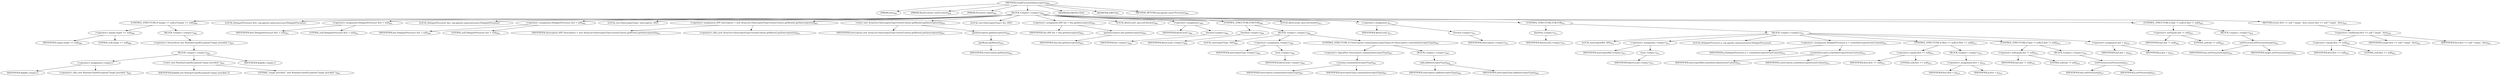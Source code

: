 digraph "wrapProcessorInInterceptors" {  
"1707" [label = <(METHOD,wrapProcessorInInterceptors)<SUB>894</SUB>> ]
"244" [label = <(PARAM,this)<SUB>894</SUB>> ]
"1708" [label = <(PARAM,RouteContext routeContext)<SUB>894</SUB>> ]
"1709" [label = <(PARAM,Processor target)<SUB>894</SUB>> ]
"1710" [label = <(BLOCK,&lt;empty&gt;,&lt;empty&gt;)<SUB>894</SUB>> ]
"1711" [label = <(CONTROL_STRUCTURE,if (target == null),if (target == null))<SUB>896</SUB>> ]
"1712" [label = <(&lt;operator&gt;.equals,target == null)<SUB>896</SUB>> ]
"1713" [label = <(IDENTIFIER,target,target == null)<SUB>896</SUB>> ]
"1714" [label = <(LITERAL,null,target == null)<SUB>896</SUB>> ]
"1715" [label = <(BLOCK,&lt;empty&gt;,&lt;empty&gt;)<SUB>896</SUB>> ]
"1716" [label = <(&lt;operator&gt;.throw,throw new RuntimeCamelException(&quot;target provided.&quot;);)<SUB>897</SUB>> ]
"1717" [label = <(BLOCK,&lt;empty&gt;,&lt;empty&gt;)<SUB>897</SUB>> ]
"1718" [label = <(&lt;operator&gt;.assignment,&lt;empty&gt;)> ]
"1719" [label = <(IDENTIFIER,$obj46,&lt;empty&gt;)> ]
"1720" [label = <(&lt;operator&gt;.alloc,new RuntimeCamelException(&quot;target provided.&quot;))<SUB>897</SUB>> ]
"1721" [label = <(&lt;init&gt;,new RuntimeCamelException(&quot;target provided.&quot;))<SUB>897</SUB>> ]
"1722" [label = <(IDENTIFIER,$obj46,new RuntimeCamelException(&quot;target provided.&quot;))> ]
"1723" [label = <(LITERAL,&quot;target provided.&quot;,new RuntimeCamelException(&quot;target provided.&quot;))<SUB>897</SUB>> ]
"1724" [label = <(IDENTIFIER,$obj46,&lt;empty&gt;)> ]
"1725" [label = <(LOCAL,DelegateProcessor first: org.apache.camel.processor.DelegateProcessor)> ]
"1726" [label = <(&lt;operator&gt;.assignment,DelegateProcessor first = null)<SUB>901</SUB>> ]
"1727" [label = <(IDENTIFIER,first,DelegateProcessor first = null)<SUB>901</SUB>> ]
"1728" [label = <(LITERAL,null,DelegateProcessor first = null)<SUB>901</SUB>> ]
"1729" [label = <(LOCAL,DelegateProcessor last: org.apache.camel.processor.DelegateProcessor)> ]
"1730" [label = <(&lt;operator&gt;.assignment,DelegateProcessor last = null)<SUB>902</SUB>> ]
"1731" [label = <(IDENTIFIER,last,DelegateProcessor last = null)<SUB>902</SUB>> ]
"1732" [label = <(LITERAL,null,DelegateProcessor last = null)<SUB>902</SUB>> ]
"242" [label = <(LOCAL,List&lt;InterceptorType&gt; interceptors: ANY)> ]
"1733" [label = <(&lt;operator&gt;.assignment,ANY interceptors = new ArrayList&lt;InterceptorType&gt;(routeContext.getRoute().getInterceptors()))<SUB>903</SUB>> ]
"1734" [label = <(IDENTIFIER,interceptors,ANY interceptors = new ArrayList&lt;InterceptorType&gt;(routeContext.getRoute().getInterceptors()))<SUB>903</SUB>> ]
"1735" [label = <(&lt;operator&gt;.alloc,new ArrayList&lt;InterceptorType&gt;(routeContext.getRoute().getInterceptors()))<SUB>903</SUB>> ]
"1736" [label = <(&lt;init&gt;,new ArrayList&lt;InterceptorType&gt;(routeContext.getRoute().getInterceptors()))<SUB>903</SUB>> ]
"241" [label = <(IDENTIFIER,interceptors,new ArrayList&lt;InterceptorType&gt;(routeContext.getRoute().getInterceptors()))<SUB>903</SUB>> ]
"1737" [label = <(getInterceptors,getInterceptors())<SUB>903</SUB>> ]
"1738" [label = <(getRoute,getRoute())<SUB>903</SUB>> ]
"1739" [label = <(IDENTIFIER,routeContext,getRoute())<SUB>903</SUB>> ]
"1740" [label = <(LOCAL,List&lt;InterceptorType&gt; list: ANY)> ]
"1741" [label = <(&lt;operator&gt;.assignment,ANY list = this.getInterceptors())<SUB>905</SUB>> ]
"1742" [label = <(IDENTIFIER,list,ANY list = this.getInterceptors())<SUB>905</SUB>> ]
"1743" [label = <(getInterceptors,this.getInterceptors())<SUB>905</SUB>> ]
"243" [label = <(IDENTIFIER,this,this.getInterceptors())<SUB>905</SUB>> ]
"1744" [label = <(LOCAL,$iterLocal1: java.util.Iterator)<SUB>906</SUB>> ]
"1745" [label = <(&lt;operator&gt;.assignment,)<SUB>906</SUB>> ]
"1746" [label = <(IDENTIFIER,$iterLocal1,)<SUB>906</SUB>> ]
"1747" [label = <(iterator,&lt;empty&gt;)<SUB>906</SUB>> ]
"1748" [label = <(IDENTIFIER,list,&lt;empty&gt;)<SUB>906</SUB>> ]
"1749" [label = <(CONTROL_STRUCTURE,FOR,FOR)<SUB>906</SUB>> ]
"1750" [label = <(hasNext,&lt;empty&gt;)<SUB>906</SUB>> ]
"1751" [label = <(IDENTIFIER,$iterLocal1,&lt;empty&gt;)<SUB>906</SUB>> ]
"1752" [label = <(BLOCK,&lt;empty&gt;,&lt;empty&gt;)<SUB>906</SUB>> ]
"1753" [label = <(LOCAL,interceptorType: ANY)<SUB>906</SUB>> ]
"1754" [label = <(&lt;operator&gt;.assignment,&lt;empty&gt;)<SUB>906</SUB>> ]
"1755" [label = <(IDENTIFIER,interceptorType,&lt;empty&gt;)<SUB>906</SUB>> ]
"1756" [label = <(next,&lt;empty&gt;)<SUB>906</SUB>> ]
"1757" [label = <(IDENTIFIER,$iterLocal1,&lt;empty&gt;)<SUB>906</SUB>> ]
"1758" [label = <(CONTROL_STRUCTURE,if (!interceptors.contains(interceptorType)),if (!interceptors.contains(interceptorType)))<SUB>907</SUB>> ]
"1759" [label = <(&lt;operator&gt;.logicalNot,!interceptors.contains(interceptorType))<SUB>907</SUB>> ]
"1760" [label = <(contains,contains(interceptorType))<SUB>907</SUB>> ]
"1761" [label = <(IDENTIFIER,interceptors,contains(interceptorType))<SUB>907</SUB>> ]
"1762" [label = <(IDENTIFIER,interceptorType,contains(interceptorType))<SUB>907</SUB>> ]
"1763" [label = <(BLOCK,&lt;empty&gt;,&lt;empty&gt;)<SUB>907</SUB>> ]
"1764" [label = <(add,add(interceptorType))<SUB>908</SUB>> ]
"1765" [label = <(IDENTIFIER,interceptors,add(interceptorType))<SUB>908</SUB>> ]
"1766" [label = <(IDENTIFIER,interceptorType,add(interceptorType))<SUB>908</SUB>> ]
"1767" [label = <(LOCAL,$iterLocal2: java.util.Iterator)<SUB>911</SUB>> ]
"1768" [label = <(&lt;operator&gt;.assignment,)<SUB>911</SUB>> ]
"1769" [label = <(IDENTIFIER,$iterLocal2,)<SUB>911</SUB>> ]
"1770" [label = <(iterator,&lt;empty&gt;)<SUB>911</SUB>> ]
"1771" [label = <(IDENTIFIER,interceptors,&lt;empty&gt;)<SUB>911</SUB>> ]
"1772" [label = <(CONTROL_STRUCTURE,FOR,FOR)<SUB>911</SUB>> ]
"1773" [label = <(hasNext,&lt;empty&gt;)<SUB>911</SUB>> ]
"1774" [label = <(IDENTIFIER,$iterLocal2,&lt;empty&gt;)<SUB>911</SUB>> ]
"1775" [label = <(BLOCK,&lt;empty&gt;,&lt;empty&gt;)<SUB>911</SUB>> ]
"1776" [label = <(LOCAL,interceptorRef: ANY)<SUB>911</SUB>> ]
"1777" [label = <(&lt;operator&gt;.assignment,&lt;empty&gt;)<SUB>911</SUB>> ]
"1778" [label = <(IDENTIFIER,interceptorRef,&lt;empty&gt;)<SUB>911</SUB>> ]
"1779" [label = <(next,&lt;empty&gt;)<SUB>911</SUB>> ]
"1780" [label = <(IDENTIFIER,$iterLocal2,&lt;empty&gt;)<SUB>911</SUB>> ]
"1781" [label = <(LOCAL,DelegateProcessor p: org.apache.camel.processor.DelegateProcessor)> ]
"1782" [label = <(&lt;operator&gt;.assignment,DelegateProcessor p = createInterceptor(routeContext))<SUB>912</SUB>> ]
"1783" [label = <(IDENTIFIER,p,DelegateProcessor p = createInterceptor(routeContext))<SUB>912</SUB>> ]
"1784" [label = <(createInterceptor,createInterceptor(routeContext))<SUB>912</SUB>> ]
"1785" [label = <(IDENTIFIER,interceptorRef,createInterceptor(routeContext))<SUB>912</SUB>> ]
"1786" [label = <(IDENTIFIER,routeContext,createInterceptor(routeContext))<SUB>912</SUB>> ]
"1787" [label = <(CONTROL_STRUCTURE,if (first == null),if (first == null))<SUB>913</SUB>> ]
"1788" [label = <(&lt;operator&gt;.equals,first == null)<SUB>913</SUB>> ]
"1789" [label = <(IDENTIFIER,first,first == null)<SUB>913</SUB>> ]
"1790" [label = <(LITERAL,null,first == null)<SUB>913</SUB>> ]
"1791" [label = <(BLOCK,&lt;empty&gt;,&lt;empty&gt;)<SUB>913</SUB>> ]
"1792" [label = <(&lt;operator&gt;.assignment,first = p)<SUB>914</SUB>> ]
"1793" [label = <(IDENTIFIER,first,first = p)<SUB>914</SUB>> ]
"1794" [label = <(IDENTIFIER,p,first = p)<SUB>914</SUB>> ]
"1795" [label = <(CONTROL_STRUCTURE,if (last != null),if (last != null))<SUB>916</SUB>> ]
"1796" [label = <(&lt;operator&gt;.notEquals,last != null)<SUB>916</SUB>> ]
"1797" [label = <(IDENTIFIER,last,last != null)<SUB>916</SUB>> ]
"1798" [label = <(LITERAL,null,last != null)<SUB>916</SUB>> ]
"1799" [label = <(BLOCK,&lt;empty&gt;,&lt;empty&gt;)<SUB>916</SUB>> ]
"1800" [label = <(setProcessor,setProcessor(p))<SUB>917</SUB>> ]
"1801" [label = <(IDENTIFIER,last,setProcessor(p))<SUB>917</SUB>> ]
"1802" [label = <(IDENTIFIER,p,setProcessor(p))<SUB>917</SUB>> ]
"1803" [label = <(&lt;operator&gt;.assignment,last = p)<SUB>919</SUB>> ]
"1804" [label = <(IDENTIFIER,last,last = p)<SUB>919</SUB>> ]
"1805" [label = <(IDENTIFIER,p,last = p)<SUB>919</SUB>> ]
"1806" [label = <(CONTROL_STRUCTURE,if (last != null),if (last != null))<SUB>922</SUB>> ]
"1807" [label = <(&lt;operator&gt;.notEquals,last != null)<SUB>922</SUB>> ]
"1808" [label = <(IDENTIFIER,last,last != null)<SUB>922</SUB>> ]
"1809" [label = <(LITERAL,null,last != null)<SUB>922</SUB>> ]
"1810" [label = <(BLOCK,&lt;empty&gt;,&lt;empty&gt;)<SUB>922</SUB>> ]
"1811" [label = <(setProcessor,setProcessor(target))<SUB>923</SUB>> ]
"1812" [label = <(IDENTIFIER,last,setProcessor(target))<SUB>923</SUB>> ]
"1813" [label = <(IDENTIFIER,target,setProcessor(target))<SUB>923</SUB>> ]
"1814" [label = <(RETURN,return first == null ? target : first;,return first == null ? target : first;)<SUB>925</SUB>> ]
"1815" [label = <(&lt;operator&gt;.conditional,first == null ? target : first)<SUB>925</SUB>> ]
"1816" [label = <(&lt;operator&gt;.equals,first == null)<SUB>925</SUB>> ]
"1817" [label = <(IDENTIFIER,first,first == null)<SUB>925</SUB>> ]
"1818" [label = <(LITERAL,null,first == null)<SUB>925</SUB>> ]
"1819" [label = <(IDENTIFIER,target,first == null ? target : first)<SUB>925</SUB>> ]
"1820" [label = <(IDENTIFIER,first,first == null ? target : first)<SUB>925</SUB>> ]
"1821" [label = <(MODIFIER,PROTECTED)> ]
"1822" [label = <(MODIFIER,VIRTUAL)> ]
"1823" [label = <(METHOD_RETURN,org.apache.camel.Processor)<SUB>894</SUB>> ]
  "1707" -> "244" 
  "1707" -> "1708" 
  "1707" -> "1709" 
  "1707" -> "1710" 
  "1707" -> "1821" 
  "1707" -> "1822" 
  "1707" -> "1823" 
  "1710" -> "1711" 
  "1710" -> "1725" 
  "1710" -> "1726" 
  "1710" -> "1729" 
  "1710" -> "1730" 
  "1710" -> "242" 
  "1710" -> "1733" 
  "1710" -> "1736" 
  "1710" -> "1740" 
  "1710" -> "1741" 
  "1710" -> "1744" 
  "1710" -> "1745" 
  "1710" -> "1749" 
  "1710" -> "1767" 
  "1710" -> "1768" 
  "1710" -> "1772" 
  "1710" -> "1806" 
  "1710" -> "1814" 
  "1711" -> "1712" 
  "1711" -> "1715" 
  "1712" -> "1713" 
  "1712" -> "1714" 
  "1715" -> "1716" 
  "1716" -> "1717" 
  "1717" -> "1718" 
  "1717" -> "1721" 
  "1717" -> "1724" 
  "1718" -> "1719" 
  "1718" -> "1720" 
  "1721" -> "1722" 
  "1721" -> "1723" 
  "1726" -> "1727" 
  "1726" -> "1728" 
  "1730" -> "1731" 
  "1730" -> "1732" 
  "1733" -> "1734" 
  "1733" -> "1735" 
  "1736" -> "241" 
  "1736" -> "1737" 
  "1737" -> "1738" 
  "1738" -> "1739" 
  "1741" -> "1742" 
  "1741" -> "1743" 
  "1743" -> "243" 
  "1745" -> "1746" 
  "1745" -> "1747" 
  "1747" -> "1748" 
  "1749" -> "1750" 
  "1749" -> "1752" 
  "1750" -> "1751" 
  "1752" -> "1753" 
  "1752" -> "1754" 
  "1752" -> "1758" 
  "1754" -> "1755" 
  "1754" -> "1756" 
  "1756" -> "1757" 
  "1758" -> "1759" 
  "1758" -> "1763" 
  "1759" -> "1760" 
  "1760" -> "1761" 
  "1760" -> "1762" 
  "1763" -> "1764" 
  "1764" -> "1765" 
  "1764" -> "1766" 
  "1768" -> "1769" 
  "1768" -> "1770" 
  "1770" -> "1771" 
  "1772" -> "1773" 
  "1772" -> "1775" 
  "1773" -> "1774" 
  "1775" -> "1776" 
  "1775" -> "1777" 
  "1775" -> "1781" 
  "1775" -> "1782" 
  "1775" -> "1787" 
  "1775" -> "1795" 
  "1775" -> "1803" 
  "1777" -> "1778" 
  "1777" -> "1779" 
  "1779" -> "1780" 
  "1782" -> "1783" 
  "1782" -> "1784" 
  "1784" -> "1785" 
  "1784" -> "1786" 
  "1787" -> "1788" 
  "1787" -> "1791" 
  "1788" -> "1789" 
  "1788" -> "1790" 
  "1791" -> "1792" 
  "1792" -> "1793" 
  "1792" -> "1794" 
  "1795" -> "1796" 
  "1795" -> "1799" 
  "1796" -> "1797" 
  "1796" -> "1798" 
  "1799" -> "1800" 
  "1800" -> "1801" 
  "1800" -> "1802" 
  "1803" -> "1804" 
  "1803" -> "1805" 
  "1806" -> "1807" 
  "1806" -> "1810" 
  "1807" -> "1808" 
  "1807" -> "1809" 
  "1810" -> "1811" 
  "1811" -> "1812" 
  "1811" -> "1813" 
  "1814" -> "1815" 
  "1815" -> "1816" 
  "1815" -> "1819" 
  "1815" -> "1820" 
  "1816" -> "1817" 
  "1816" -> "1818" 
}
